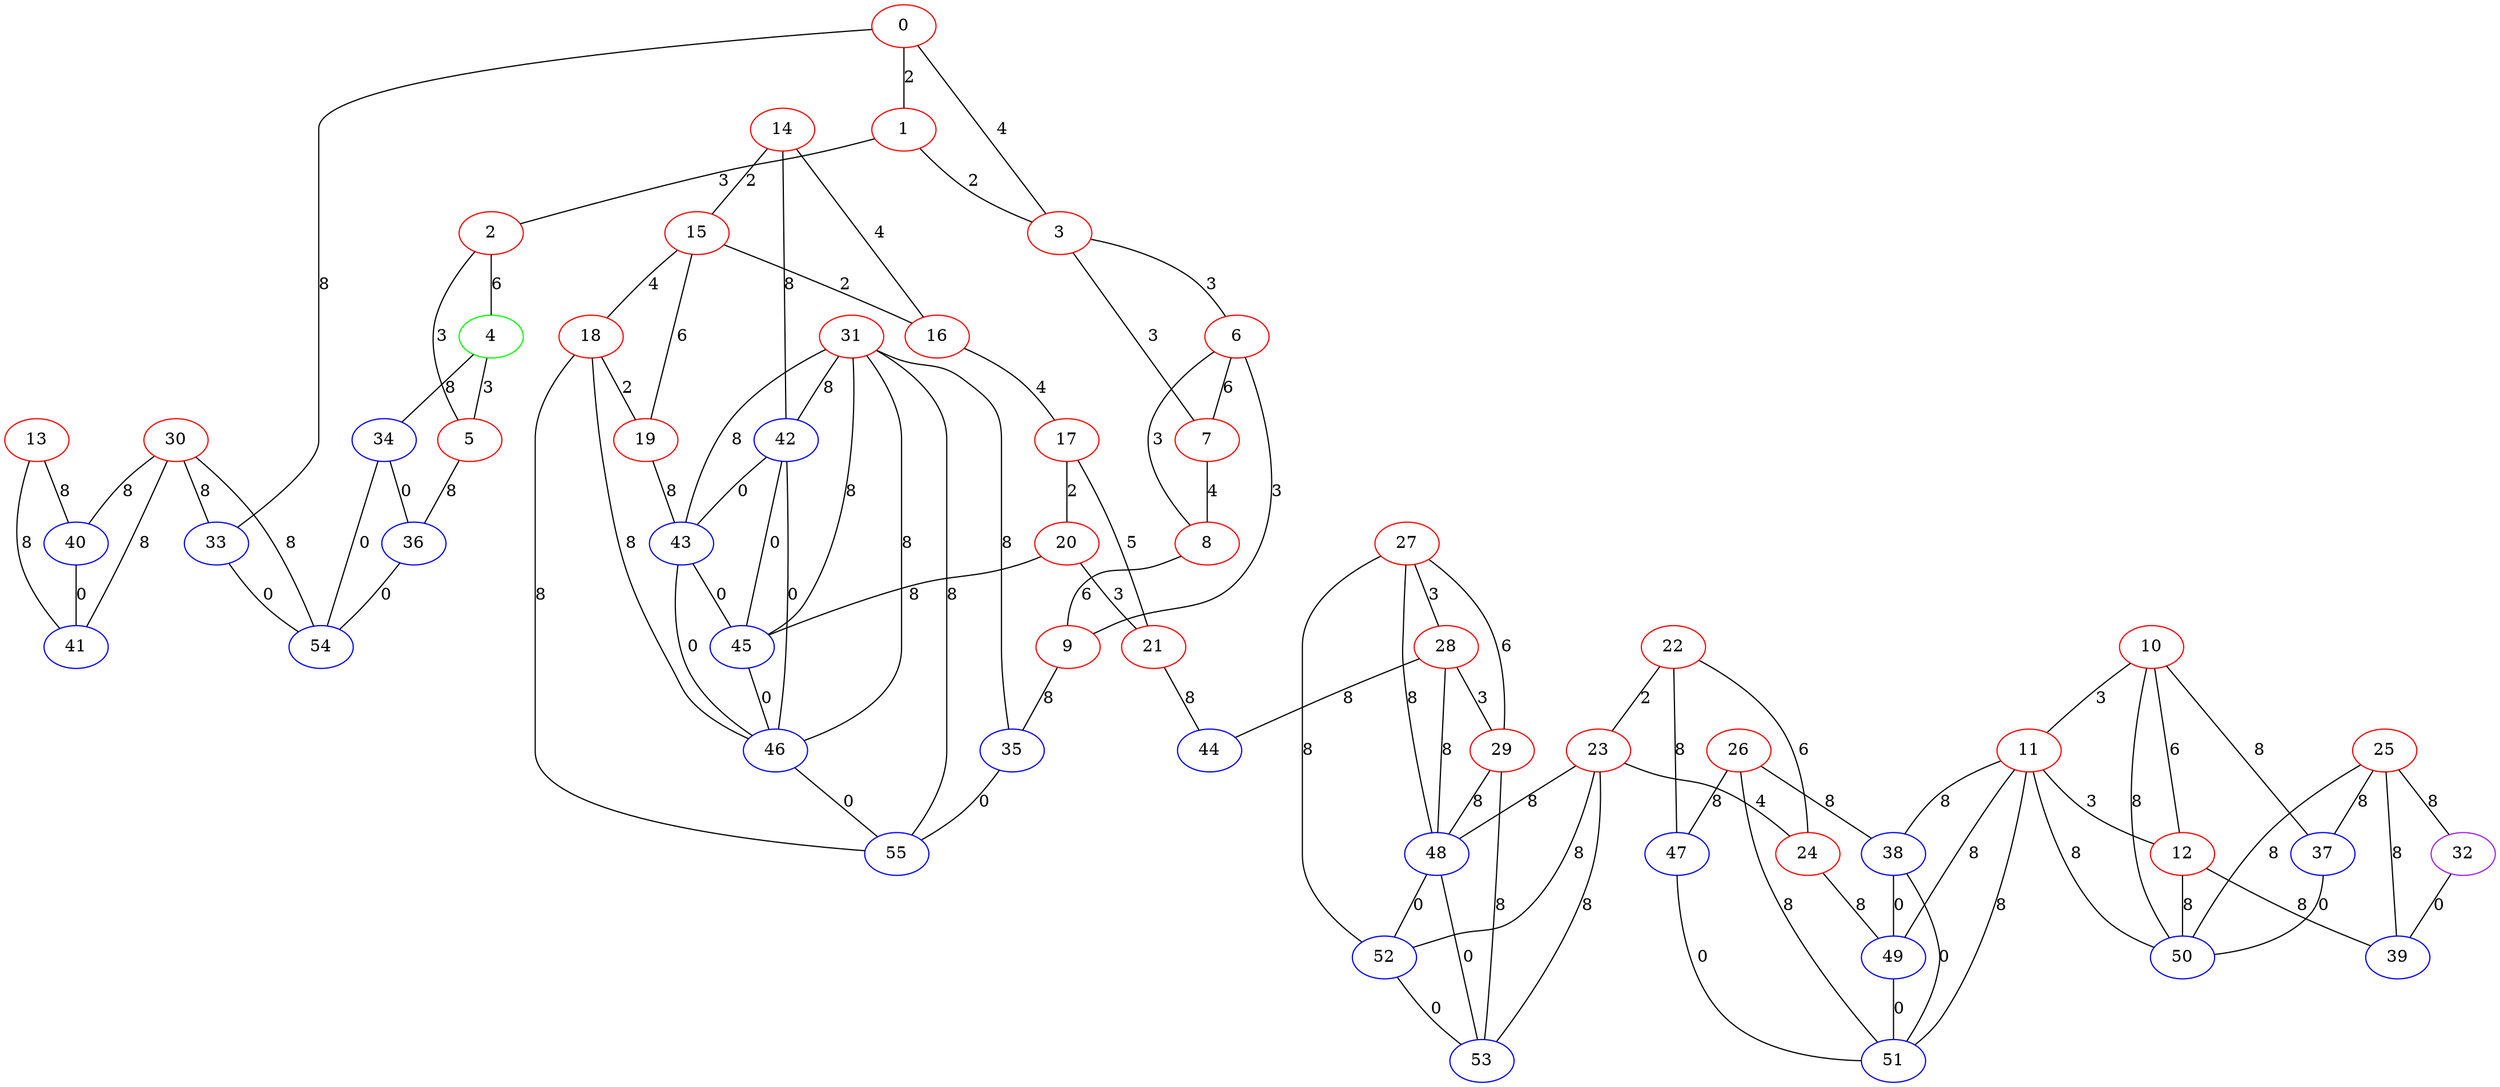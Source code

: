 graph "" {
0 [color=red, weight=1];
1 [color=red, weight=1];
2 [color=red, weight=1];
3 [color=red, weight=1];
4 [color=green, weight=2];
5 [color=red, weight=1];
6 [color=red, weight=1];
7 [color=red, weight=1];
8 [color=red, weight=1];
9 [color=red, weight=1];
10 [color=red, weight=1];
11 [color=red, weight=1];
12 [color=red, weight=1];
13 [color=red, weight=1];
14 [color=red, weight=1];
15 [color=red, weight=1];
16 [color=red, weight=1];
17 [color=red, weight=1];
18 [color=red, weight=1];
19 [color=red, weight=1];
20 [color=red, weight=1];
21 [color=red, weight=1];
22 [color=red, weight=1];
23 [color=red, weight=1];
24 [color=red, weight=1];
25 [color=red, weight=1];
26 [color=red, weight=1];
27 [color=red, weight=1];
28 [color=red, weight=1];
29 [color=red, weight=1];
30 [color=red, weight=1];
31 [color=red, weight=1];
32 [color=purple, weight=4];
33 [color=blue, weight=3];
34 [color=blue, weight=3];
35 [color=blue, weight=3];
36 [color=blue, weight=3];
37 [color=blue, weight=3];
38 [color=blue, weight=3];
39 [color=blue, weight=3];
40 [color=blue, weight=3];
41 [color=blue, weight=3];
42 [color=blue, weight=3];
43 [color=blue, weight=3];
44 [color=blue, weight=3];
45 [color=blue, weight=3];
46 [color=blue, weight=3];
47 [color=blue, weight=3];
48 [color=blue, weight=3];
49 [color=blue, weight=3];
50 [color=blue, weight=3];
51 [color=blue, weight=3];
52 [color=blue, weight=3];
53 [color=blue, weight=3];
54 [color=blue, weight=3];
55 [color=blue, weight=3];
0 -- 1  [key=0, label=2];
0 -- 3  [key=0, label=4];
0 -- 33  [key=0, label=8];
1 -- 2  [key=0, label=3];
1 -- 3  [key=0, label=2];
2 -- 4  [key=0, label=6];
2 -- 5  [key=0, label=3];
3 -- 6  [key=0, label=3];
3 -- 7  [key=0, label=3];
4 -- 34  [key=0, label=8];
4 -- 5  [key=0, label=3];
5 -- 36  [key=0, label=8];
6 -- 8  [key=0, label=3];
6 -- 9  [key=0, label=3];
6 -- 7  [key=0, label=6];
7 -- 8  [key=0, label=4];
8 -- 9  [key=0, label=6];
9 -- 35  [key=0, label=8];
10 -- 50  [key=0, label=8];
10 -- 11  [key=0, label=3];
10 -- 12  [key=0, label=6];
10 -- 37  [key=0, label=8];
11 -- 38  [key=0, label=8];
11 -- 12  [key=0, label=3];
11 -- 49  [key=0, label=8];
11 -- 50  [key=0, label=8];
11 -- 51  [key=0, label=8];
12 -- 50  [key=0, label=8];
12 -- 39  [key=0, label=8];
13 -- 40  [key=0, label=8];
13 -- 41  [key=0, label=8];
14 -- 16  [key=0, label=4];
14 -- 42  [key=0, label=8];
14 -- 15  [key=0, label=2];
15 -- 16  [key=0, label=2];
15 -- 18  [key=0, label=4];
15 -- 19  [key=0, label=6];
16 -- 17  [key=0, label=4];
17 -- 20  [key=0, label=2];
17 -- 21  [key=0, label=5];
18 -- 55  [key=0, label=8];
18 -- 19  [key=0, label=2];
18 -- 46  [key=0, label=8];
19 -- 43  [key=0, label=8];
20 -- 21  [key=0, label=3];
20 -- 45  [key=0, label=8];
21 -- 44  [key=0, label=8];
22 -- 24  [key=0, label=6];
22 -- 47  [key=0, label=8];
22 -- 23  [key=0, label=2];
23 -- 24  [key=0, label=4];
23 -- 48  [key=0, label=8];
23 -- 52  [key=0, label=8];
23 -- 53  [key=0, label=8];
24 -- 49  [key=0, label=8];
25 -- 32  [key=0, label=8];
25 -- 50  [key=0, label=8];
25 -- 37  [key=0, label=8];
25 -- 39  [key=0, label=8];
26 -- 51  [key=0, label=8];
26 -- 38  [key=0, label=8];
26 -- 47  [key=0, label=8];
27 -- 48  [key=0, label=8];
27 -- 52  [key=0, label=8];
27 -- 28  [key=0, label=3];
27 -- 29  [key=0, label=6];
28 -- 48  [key=0, label=8];
28 -- 44  [key=0, label=8];
28 -- 29  [key=0, label=3];
29 -- 48  [key=0, label=8];
29 -- 53  [key=0, label=8];
30 -- 40  [key=0, label=8];
30 -- 33  [key=0, label=8];
30 -- 54  [key=0, label=8];
30 -- 41  [key=0, label=8];
31 -- 35  [key=0, label=8];
31 -- 42  [key=0, label=8];
31 -- 43  [key=0, label=8];
31 -- 45  [key=0, label=8];
31 -- 46  [key=0, label=8];
31 -- 55  [key=0, label=8];
32 -- 39  [key=0, label=0];
33 -- 54  [key=0, label=0];
34 -- 36  [key=0, label=0];
34 -- 54  [key=0, label=0];
35 -- 55  [key=0, label=0];
36 -- 54  [key=0, label=0];
37 -- 50  [key=0, label=0];
38 -- 49  [key=0, label=0];
38 -- 51  [key=0, label=0];
40 -- 41  [key=0, label=0];
42 -- 43  [key=0, label=0];
42 -- 45  [key=0, label=0];
42 -- 46  [key=0, label=0];
43 -- 45  [key=0, label=0];
43 -- 46  [key=0, label=0];
45 -- 46  [key=0, label=0];
46 -- 55  [key=0, label=0];
47 -- 51  [key=0, label=0];
48 -- 52  [key=0, label=0];
48 -- 53  [key=0, label=0];
49 -- 51  [key=0, label=0];
52 -- 53  [key=0, label=0];
}
